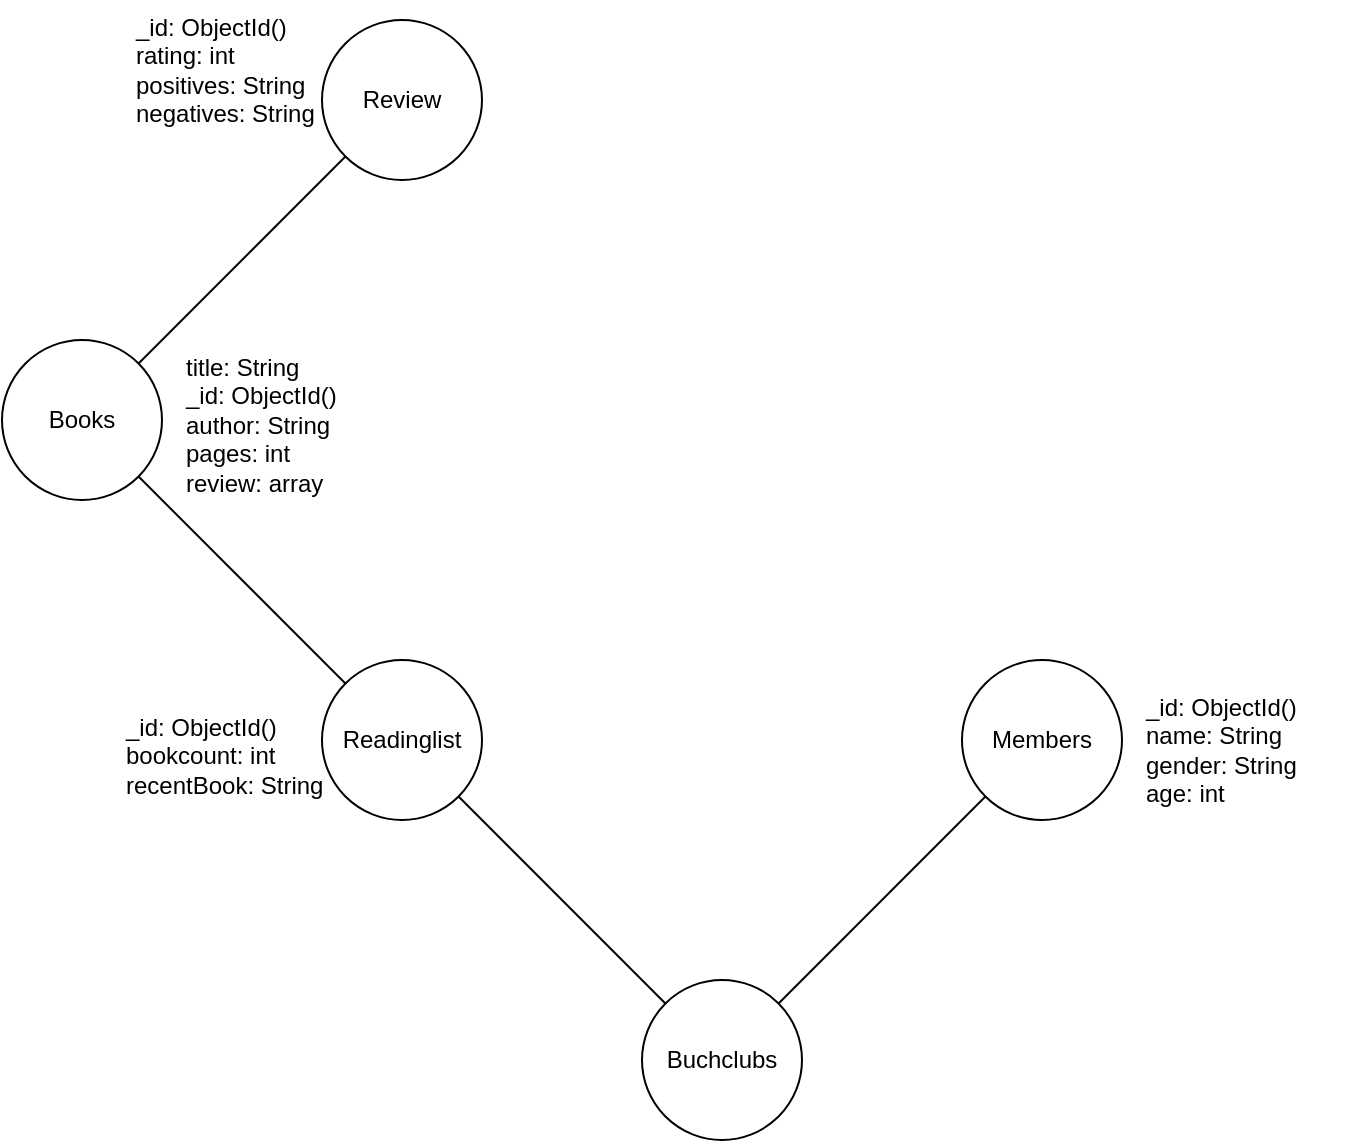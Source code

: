 <mxfile version="24.6.4" type="github">
  <diagram id="C5RBs43oDa-KdzZeNtuy" name="Page-1">
    <mxGraphModel dx="436" dy="566" grid="1" gridSize="10" guides="1" tooltips="1" connect="1" arrows="1" fold="1" page="1" pageScale="1" pageWidth="827" pageHeight="1169" math="0" shadow="0">
      <root>
        <mxCell id="WIyWlLk6GJQsqaUBKTNV-0" />
        <mxCell id="WIyWlLk6GJQsqaUBKTNV-1" parent="WIyWlLk6GJQsqaUBKTNV-0" />
        <mxCell id="3YOhsPJnXROdofjHF5Tx-1" value="Buchclubs" style="ellipse;whiteSpace=wrap;html=1;aspect=fixed;" vertex="1" parent="WIyWlLk6GJQsqaUBKTNV-1">
          <mxGeometry x="400" y="720" width="80" height="80" as="geometry" />
        </mxCell>
        <mxCell id="3YOhsPJnXROdofjHF5Tx-2" value="Members" style="ellipse;whiteSpace=wrap;html=1;aspect=fixed;" vertex="1" parent="WIyWlLk6GJQsqaUBKTNV-1">
          <mxGeometry x="560" y="560" width="80" height="80" as="geometry" />
        </mxCell>
        <mxCell id="3YOhsPJnXROdofjHF5Tx-3" value="Books" style="ellipse;whiteSpace=wrap;html=1;aspect=fixed;" vertex="1" parent="WIyWlLk6GJQsqaUBKTNV-1">
          <mxGeometry x="80" y="400" width="80" height="80" as="geometry" />
        </mxCell>
        <mxCell id="3YOhsPJnXROdofjHF5Tx-4" value="Readinglist" style="ellipse;whiteSpace=wrap;html=1;aspect=fixed;" vertex="1" parent="WIyWlLk6GJQsqaUBKTNV-1">
          <mxGeometry x="240" y="560" width="80" height="80" as="geometry" />
        </mxCell>
        <mxCell id="3YOhsPJnXROdofjHF5Tx-6" value="" style="endArrow=none;html=1;rounded=0;entryX=1;entryY=1;entryDx=0;entryDy=0;exitX=0;exitY=0;exitDx=0;exitDy=0;" edge="1" parent="WIyWlLk6GJQsqaUBKTNV-1" source="3YOhsPJnXROdofjHF5Tx-4" target="3YOhsPJnXROdofjHF5Tx-3">
          <mxGeometry width="50" height="50" relative="1" as="geometry">
            <mxPoint x="90" y="590" as="sourcePoint" />
            <mxPoint x="140" y="540" as="targetPoint" />
          </mxGeometry>
        </mxCell>
        <mxCell id="3YOhsPJnXROdofjHF5Tx-7" value="" style="endArrow=none;html=1;rounded=0;entryX=1;entryY=1;entryDx=0;entryDy=0;exitX=0;exitY=0;exitDx=0;exitDy=0;" edge="1" parent="WIyWlLk6GJQsqaUBKTNV-1" source="3YOhsPJnXROdofjHF5Tx-1" target="3YOhsPJnXROdofjHF5Tx-4">
          <mxGeometry width="50" height="50" relative="1" as="geometry">
            <mxPoint x="280" y="820" as="sourcePoint" />
            <mxPoint x="330" y="770" as="targetPoint" />
          </mxGeometry>
        </mxCell>
        <mxCell id="3YOhsPJnXROdofjHF5Tx-10" value="Review" style="ellipse;whiteSpace=wrap;html=1;aspect=fixed;" vertex="1" parent="WIyWlLk6GJQsqaUBKTNV-1">
          <mxGeometry x="240" y="240" width="80" height="80" as="geometry" />
        </mxCell>
        <mxCell id="3YOhsPJnXROdofjHF5Tx-13" value="" style="endArrow=none;html=1;rounded=0;exitX=1;exitY=0;exitDx=0;exitDy=0;entryX=0;entryY=1;entryDx=0;entryDy=0;" edge="1" parent="WIyWlLk6GJQsqaUBKTNV-1" source="3YOhsPJnXROdofjHF5Tx-3" target="3YOhsPJnXROdofjHF5Tx-10">
          <mxGeometry width="50" height="50" relative="1" as="geometry">
            <mxPoint x="200" y="430" as="sourcePoint" />
            <mxPoint x="250" y="380" as="targetPoint" />
          </mxGeometry>
        </mxCell>
        <mxCell id="3YOhsPJnXROdofjHF5Tx-14" value="" style="endArrow=none;html=1;rounded=0;exitX=1;exitY=0;exitDx=0;exitDy=0;entryX=0;entryY=1;entryDx=0;entryDy=0;" edge="1" parent="WIyWlLk6GJQsqaUBKTNV-1" source="3YOhsPJnXROdofjHF5Tx-1" target="3YOhsPJnXROdofjHF5Tx-2">
          <mxGeometry width="50" height="50" relative="1" as="geometry">
            <mxPoint x="520" y="740" as="sourcePoint" />
            <mxPoint x="570" y="690" as="targetPoint" />
          </mxGeometry>
        </mxCell>
        <mxCell id="3YOhsPJnXROdofjHF5Tx-16" value="_id: ObjectId()&#xa;name: String&#xa;gender: String&#xa;age: int" style="text;whiteSpace=wrap;html=1;" vertex="1" parent="WIyWlLk6GJQsqaUBKTNV-1">
          <mxGeometry x="650" y="570" width="110" height="80" as="geometry" />
        </mxCell>
        <mxCell id="3YOhsPJnXROdofjHF5Tx-17" value="_id: ObjectId()&#xa;bookcount: int&#xa;recentBook: String" style="text;whiteSpace=wrap;html=1;" vertex="1" parent="WIyWlLk6GJQsqaUBKTNV-1">
          <mxGeometry x="140" y="580" width="130" height="70" as="geometry" />
        </mxCell>
        <mxCell id="3YOhsPJnXROdofjHF5Tx-18" value="title: String&#xa;_id: ObjectId()&#xa;author: String&#xa;pages: int&#xa;review: array" style="text;whiteSpace=wrap;html=1;" vertex="1" parent="WIyWlLk6GJQsqaUBKTNV-1">
          <mxGeometry x="170" y="400" width="110" height="100" as="geometry" />
        </mxCell>
        <mxCell id="3YOhsPJnXROdofjHF5Tx-19" value="_id: ObjectId()&#xa;rating: int&#xa;positives: String&#xa;negatives: String" style="text;whiteSpace=wrap;html=1;" vertex="1" parent="WIyWlLk6GJQsqaUBKTNV-1">
          <mxGeometry x="145" y="230" width="120" height="80" as="geometry" />
        </mxCell>
      </root>
    </mxGraphModel>
  </diagram>
</mxfile>
